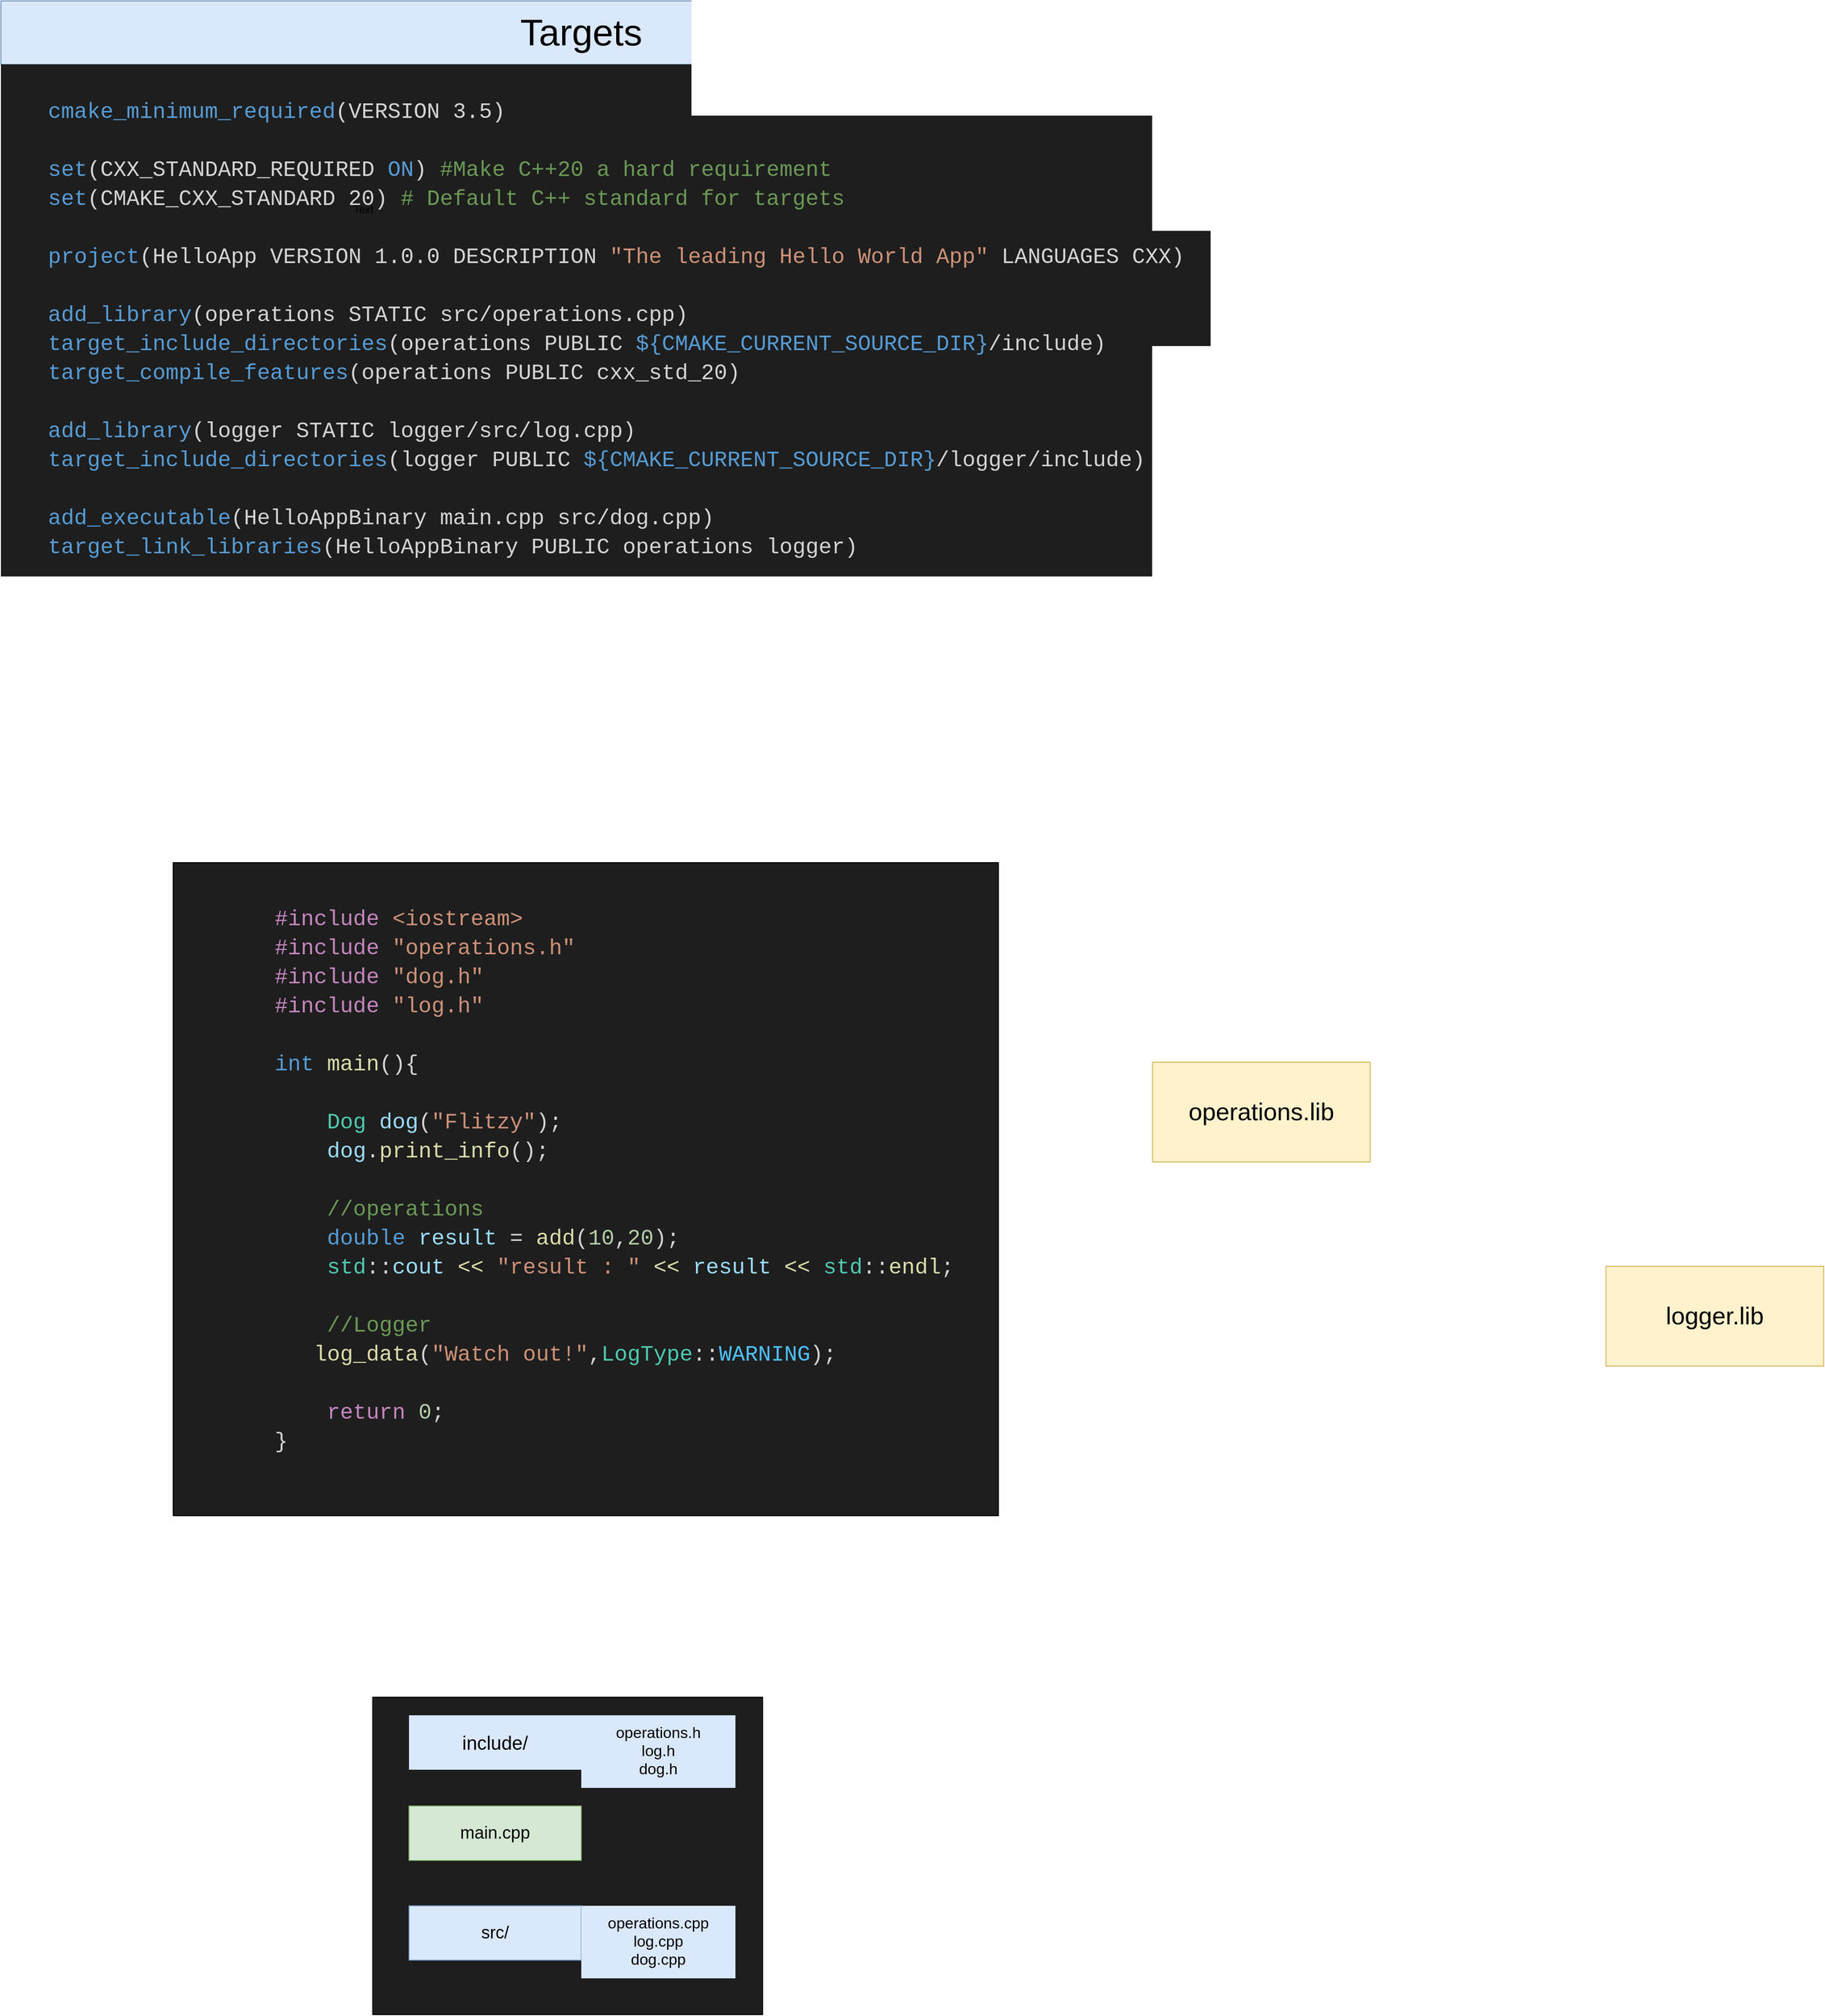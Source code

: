 <mxfile version="14.6.3" type="github">
  <diagram id="D2Kagv_ZQXwV2hKBQd58" name="Page-1">
    <mxGraphModel dx="1490" dy="609" grid="1" gridSize="10" guides="1" tooltips="1" connect="1" arrows="1" fold="1" page="1" pageScale="1" pageWidth="2339" pageHeight="3300" math="0" shadow="0">
      <root>
        <mxCell id="0" />
        <mxCell id="1" parent="0" />
        <mxCell id="JgRqBhruN-MorIZ5BhJ4-11" value="" style="rounded=0;whiteSpace=wrap;html=1;fillColor=#1e1e1e;" parent="1" vertex="1">
          <mxGeometry x="540" y="2070" width="430" height="350" as="geometry" />
        </mxCell>
        <mxCell id="JgRqBhruN-MorIZ5BhJ4-7" value="" style="rounded=0;whiteSpace=wrap;html=1;fillColor=#1e1e1e;" parent="1" vertex="1">
          <mxGeometry x="320" y="1150" width="910" height="720" as="geometry" />
        </mxCell>
        <mxCell id="JgRqBhruN-MorIZ5BhJ4-5" value="" style="rounded=0;whiteSpace=wrap;html=1;fillColor=#dae8fc;strokeColor=#6c8ebf;" parent="1" vertex="1">
          <mxGeometry x="130" y="200" width="1280" height="70" as="geometry" />
        </mxCell>
        <mxCell id="JgRqBhruN-MorIZ5BhJ4-2" value="" style="rounded=0;whiteSpace=wrap;html=1;strokeColor=none;fillColor=#1e1e1e;" parent="1" vertex="1">
          <mxGeometry x="130" y="270" width="1280" height="620" as="geometry" />
        </mxCell>
        <mxCell id="JgRqBhruN-MorIZ5BhJ4-1" value="&lt;div style=&quot;color: rgb(212, 212, 212); background-color: rgb(30, 30, 30); font-family: &amp;quot;consolas&amp;quot;, &amp;quot;courier new&amp;quot;, monospace; font-weight: normal; font-size: 24px; line-height: 32px;&quot;&gt;&lt;div&gt;&lt;span style=&quot;color: #569cd6&quot;&gt;cmake_minimum_required&lt;/span&gt;&lt;span style=&quot;color: #d4d4d4&quot;&gt;(VERSION&amp;nbsp;3.5)&lt;/span&gt;&lt;/div&gt;&lt;br&gt;&lt;div&gt;&lt;span style=&quot;color: #569cd6&quot;&gt;set&lt;/span&gt;&lt;span style=&quot;color: #d4d4d4&quot;&gt;(CXX_STANDARD_REQUIRED&amp;nbsp;&lt;/span&gt;&lt;span style=&quot;color: #569cd6&quot;&gt;ON&lt;/span&gt;&lt;span style=&quot;color: #d4d4d4&quot;&gt;)&amp;nbsp;&lt;/span&gt;&lt;span style=&quot;color: #6a9955&quot;&gt;#Make&amp;nbsp;C++20&amp;nbsp;a&amp;nbsp;hard&amp;nbsp;requirement&lt;/span&gt;&lt;/div&gt;&lt;div&gt;&lt;span style=&quot;color: #569cd6&quot;&gt;set&lt;/span&gt;&lt;span style=&quot;color: #d4d4d4&quot;&gt;(CMAKE_CXX_STANDARD&amp;nbsp;20)&amp;nbsp;&lt;/span&gt;&lt;span style=&quot;color: #6a9955&quot;&gt;#&amp;nbsp;Default&amp;nbsp;C++&amp;nbsp;standard&amp;nbsp;for&amp;nbsp;targets&lt;/span&gt;&lt;/div&gt;&lt;br&gt;&lt;div&gt;&lt;span style=&quot;color: #569cd6&quot;&gt;project&lt;/span&gt;&lt;span style=&quot;color: #d4d4d4&quot;&gt;(HelloApp&amp;nbsp;VERSION&amp;nbsp;1.0.0&amp;nbsp;DESCRIPTION&amp;nbsp;&lt;/span&gt;&lt;span style=&quot;color: #ce9178&quot;&gt;&quot;The&amp;nbsp;leading&amp;nbsp;Hello&amp;nbsp;World&amp;nbsp;App&quot;&lt;/span&gt;&lt;span style=&quot;color: #d4d4d4&quot;&gt;&amp;nbsp;LANGUAGES&amp;nbsp;CXX)&amp;nbsp;&amp;nbsp;&lt;/span&gt;&lt;/div&gt;&lt;br&gt;&lt;div&gt;&lt;span style=&quot;color: #569cd6&quot;&gt;add_library&lt;/span&gt;&lt;span style=&quot;color: #d4d4d4&quot;&gt;(operations&amp;nbsp;STATIC&amp;nbsp;src/operations.cpp)&lt;/span&gt;&lt;/div&gt;&lt;div&gt;&lt;span style=&quot;color: #569cd6&quot;&gt;target_include_directories&lt;/span&gt;&lt;span style=&quot;color: #d4d4d4&quot;&gt;(operations&amp;nbsp;PUBLIC&amp;nbsp;&lt;/span&gt;&lt;span style=&quot;color: #569cd6&quot;&gt;${CMAKE_CURRENT_SOURCE_DIR}&lt;/span&gt;&lt;span style=&quot;color: #d4d4d4&quot;&gt;/include)&lt;/span&gt;&lt;/div&gt;&lt;div&gt;&lt;span style=&quot;color: #569cd6&quot;&gt;target_compile_features&lt;/span&gt;&lt;span style=&quot;color: #d4d4d4&quot;&gt;(operations&amp;nbsp;PUBLIC&amp;nbsp;cxx_std_20)&lt;/span&gt;&lt;/div&gt;&lt;br&gt;&lt;div&gt;&lt;span style=&quot;color: #569cd6&quot;&gt;add_library&lt;/span&gt;&lt;span style=&quot;color: #d4d4d4&quot;&gt;(logger&amp;nbsp;STATIC&amp;nbsp;logger/src/log.cpp)&lt;/span&gt;&lt;/div&gt;&lt;div&gt;&lt;span style=&quot;color: #569cd6&quot;&gt;target_include_directories&lt;/span&gt;&lt;span style=&quot;color: #d4d4d4&quot;&gt;(logger&amp;nbsp;PUBLIC&amp;nbsp;&lt;/span&gt;&lt;span style=&quot;color: #569cd6&quot;&gt;${CMAKE_CURRENT_SOURCE_DIR}&lt;/span&gt;&lt;span style=&quot;color: #d4d4d4&quot;&gt;/logger/include)&lt;/span&gt;&lt;/div&gt;&lt;br&gt;&lt;div&gt;&lt;span style=&quot;color: #569cd6&quot;&gt;add_executable&lt;/span&gt;&lt;span style=&quot;color: #d4d4d4&quot;&gt;(HelloAppBinary&amp;nbsp;main.cpp&amp;nbsp;src/dog.cpp)&lt;/span&gt;&lt;/div&gt;&lt;div&gt;&lt;span style=&quot;color: #569cd6&quot;&gt;target_link_libraries&lt;/span&gt;&lt;span style=&quot;color: #d4d4d4&quot;&gt;(HelloAppBinary&amp;nbsp;PUBLIC&amp;nbsp;operations&amp;nbsp;logger)&lt;/span&gt;&lt;/div&gt;&lt;/div&gt;" style="text;whiteSpace=wrap;html=1;" parent="1" vertex="1">
          <mxGeometry x="180" y="300" width="550" height="590" as="geometry" />
        </mxCell>
        <mxCell id="JgRqBhruN-MorIZ5BhJ4-3" value="Text" style="text;html=1;strokeColor=none;fillColor=none;align=center;verticalAlign=middle;whiteSpace=wrap;rounded=0;" parent="1" vertex="1">
          <mxGeometry x="510" y="420" width="40" height="20" as="geometry" />
        </mxCell>
        <mxCell id="JgRqBhruN-MorIZ5BhJ4-4" value="&lt;font style=&quot;font-size: 41px&quot;&gt;Targets&lt;/font&gt;" style="text;html=1;strokeColor=none;fillColor=none;align=center;verticalAlign=middle;whiteSpace=wrap;rounded=0;" parent="1" vertex="1">
          <mxGeometry x="640" y="220" width="260" height="30" as="geometry" />
        </mxCell>
        <mxCell id="JgRqBhruN-MorIZ5BhJ4-6" value="&lt;div style=&quot;color: rgb(212, 212, 212); background-color: rgb(30, 30, 30); font-family: &amp;quot;consolas&amp;quot;, &amp;quot;courier new&amp;quot;, monospace; font-weight: normal; font-size: 24px; line-height: 32px;&quot;&gt;&lt;div&gt;&lt;span style=&quot;color: #c586c0&quot;&gt;#include&lt;/span&gt;&lt;span style=&quot;color: #569cd6&quot;&gt;&amp;nbsp;&lt;/span&gt;&lt;span style=&quot;color: #ce9178&quot;&gt;&amp;lt;iostream&amp;gt;&lt;/span&gt;&lt;/div&gt;&lt;div&gt;&lt;span style=&quot;color: #c586c0&quot;&gt;#include&lt;/span&gt;&lt;span style=&quot;color: #569cd6&quot;&gt;&amp;nbsp;&lt;/span&gt;&lt;span style=&quot;color: #ce9178&quot;&gt;&quot;operations.h&quot;&lt;/span&gt;&lt;/div&gt;&lt;div&gt;&lt;span style=&quot;color: #c586c0&quot;&gt;#include&lt;/span&gt;&lt;span style=&quot;color: #569cd6&quot;&gt;&amp;nbsp;&lt;/span&gt;&lt;span style=&quot;color: #ce9178&quot;&gt;&quot;dog.h&quot;&lt;/span&gt;&lt;/div&gt;&lt;div&gt;&lt;span style=&quot;color: #c586c0&quot;&gt;#include&lt;/span&gt;&lt;span style=&quot;color: #569cd6&quot;&gt;&amp;nbsp;&lt;/span&gt;&lt;span style=&quot;color: #ce9178&quot;&gt;&quot;log.h&quot;&lt;/span&gt;&lt;/div&gt;&lt;br&gt;&lt;div&gt;&lt;span style=&quot;color: #569cd6&quot;&gt;int&lt;/span&gt;&lt;span style=&quot;color: #d4d4d4&quot;&gt;&amp;nbsp;&lt;/span&gt;&lt;span style=&quot;color: #dcdcaa&quot;&gt;main&lt;/span&gt;&lt;span style=&quot;color: #d4d4d4&quot;&gt;(){&lt;/span&gt;&lt;/div&gt;&lt;br&gt;&lt;div&gt;&lt;span style=&quot;color: #d4d4d4&quot;&gt;&amp;nbsp;&amp;nbsp;&amp;nbsp;&amp;nbsp;&lt;/span&gt;&lt;span style=&quot;color: #4ec9b0&quot;&gt;Dog&lt;/span&gt;&lt;span style=&quot;color: #d4d4d4&quot;&gt;&amp;nbsp;&lt;/span&gt;&lt;span style=&quot;color: #9cdcfe&quot;&gt;dog&lt;/span&gt;&lt;span style=&quot;color: #d4d4d4&quot;&gt;(&lt;/span&gt;&lt;span style=&quot;color: #ce9178&quot;&gt;&quot;Flitzy&quot;&lt;/span&gt;&lt;span style=&quot;color: #d4d4d4&quot;&gt;);&lt;/span&gt;&lt;/div&gt;&lt;div&gt;&lt;span style=&quot;color: #d4d4d4&quot;&gt;&amp;nbsp;&amp;nbsp;&amp;nbsp;&amp;nbsp;&lt;/span&gt;&lt;span style=&quot;color: #9cdcfe&quot;&gt;dog&lt;/span&gt;&lt;span style=&quot;color: #d4d4d4&quot;&gt;.&lt;/span&gt;&lt;span style=&quot;color: #dcdcaa&quot;&gt;print_info&lt;/span&gt;&lt;span style=&quot;color: #d4d4d4&quot;&gt;();&lt;/span&gt;&lt;/div&gt;&lt;br&gt;&lt;div&gt;&lt;span style=&quot;color: #6a9955&quot;&gt;&amp;nbsp;&amp;nbsp;&amp;nbsp;&amp;nbsp;//operations&lt;/span&gt;&lt;/div&gt;&lt;div&gt;&lt;span style=&quot;color: #d4d4d4&quot;&gt;&amp;nbsp;&amp;nbsp;&amp;nbsp;&amp;nbsp;&lt;/span&gt;&lt;span style=&quot;color: #569cd6&quot;&gt;double&lt;/span&gt;&lt;span style=&quot;color: #d4d4d4&quot;&gt;&amp;nbsp;&lt;/span&gt;&lt;span style=&quot;color: #9cdcfe&quot;&gt;result&lt;/span&gt;&lt;span style=&quot;color: #d4d4d4&quot;&gt;&amp;nbsp;=&amp;nbsp;&lt;/span&gt;&lt;span style=&quot;color: #dcdcaa&quot;&gt;add&lt;/span&gt;&lt;span style=&quot;color: #d4d4d4&quot;&gt;(&lt;/span&gt;&lt;span style=&quot;color: #b5cea8&quot;&gt;10&lt;/span&gt;&lt;span style=&quot;color: #d4d4d4&quot;&gt;,&lt;/span&gt;&lt;span style=&quot;color: #b5cea8&quot;&gt;20&lt;/span&gt;&lt;span style=&quot;color: #d4d4d4&quot;&gt;);&lt;/span&gt;&lt;/div&gt;&lt;div&gt;&lt;span style=&quot;color: #d4d4d4&quot;&gt;&amp;nbsp;&amp;nbsp;&amp;nbsp;&amp;nbsp;&lt;/span&gt;&lt;span style=&quot;color: #4ec9b0&quot;&gt;std&lt;/span&gt;&lt;span style=&quot;color: #d4d4d4&quot;&gt;::&lt;/span&gt;&lt;span style=&quot;color: #9cdcfe&quot;&gt;cout&lt;/span&gt;&lt;span style=&quot;color: #d4d4d4&quot;&gt;&amp;nbsp;&lt;/span&gt;&lt;span style=&quot;color: #dcdcaa&quot;&gt;&amp;lt;&amp;lt;&lt;/span&gt;&lt;span style=&quot;color: #d4d4d4&quot;&gt;&amp;nbsp;&lt;/span&gt;&lt;span style=&quot;color: #ce9178&quot;&gt;&quot;result&amp;nbsp;:&amp;nbsp;&quot;&lt;/span&gt;&lt;span style=&quot;color: #d4d4d4&quot;&gt;&amp;nbsp;&lt;/span&gt;&lt;span style=&quot;color: #dcdcaa&quot;&gt;&amp;lt;&amp;lt;&lt;/span&gt;&lt;span style=&quot;color: #d4d4d4&quot;&gt;&amp;nbsp;&lt;/span&gt;&lt;span style=&quot;color: #9cdcfe&quot;&gt;result&lt;/span&gt;&lt;span style=&quot;color: #d4d4d4&quot;&gt;&amp;nbsp;&lt;/span&gt;&lt;span style=&quot;color: #dcdcaa&quot;&gt;&amp;lt;&amp;lt;&lt;/span&gt;&lt;span style=&quot;color: #d4d4d4&quot;&gt;&amp;nbsp;&lt;/span&gt;&lt;span style=&quot;color: #4ec9b0&quot;&gt;std&lt;/span&gt;&lt;span style=&quot;color: #d4d4d4&quot;&gt;::&lt;/span&gt;&lt;span style=&quot;color: #dcdcaa&quot;&gt;endl&lt;/span&gt;&lt;span style=&quot;color: #d4d4d4&quot;&gt;;&lt;/span&gt;&lt;/div&gt;&lt;br&gt;&lt;div&gt;&lt;span style=&quot;color: #6a9955&quot;&gt;&amp;nbsp;&amp;nbsp;&amp;nbsp;&amp;nbsp;//Logger&lt;/span&gt;&lt;/div&gt;&lt;div&gt;&lt;span style=&quot;color: #d4d4d4&quot;&gt;&amp;nbsp;&amp;nbsp;&amp;nbsp;&lt;/span&gt;&lt;span style=&quot;color: #dcdcaa&quot;&gt;log_data&lt;/span&gt;&lt;span style=&quot;color: #d4d4d4&quot;&gt;(&lt;/span&gt;&lt;span style=&quot;color: #ce9178&quot;&gt;&quot;Watch&amp;nbsp;out!&quot;&lt;/span&gt;&lt;span style=&quot;color: #d4d4d4&quot;&gt;,&lt;/span&gt;&lt;span style=&quot;color: #4ec9b0&quot;&gt;LogType&lt;/span&gt;&lt;span style=&quot;color: #d4d4d4&quot;&gt;::&lt;/span&gt;&lt;span style=&quot;color: #4fc1ff&quot;&gt;WARNING&lt;/span&gt;&lt;span style=&quot;color: #d4d4d4&quot;&gt;);&lt;/span&gt;&lt;/div&gt;&lt;br&gt;&lt;div&gt;&lt;span style=&quot;color: #d4d4d4&quot;&gt;&amp;nbsp;&amp;nbsp;&amp;nbsp;&amp;nbsp;&lt;/span&gt;&lt;span style=&quot;color: #c586c0&quot;&gt;return&lt;/span&gt;&lt;span style=&quot;color: #d4d4d4&quot;&gt;&amp;nbsp;&lt;/span&gt;&lt;span style=&quot;color: #b5cea8&quot;&gt;0&lt;/span&gt;&lt;span style=&quot;color: #d4d4d4&quot;&gt;;&lt;/span&gt;&lt;/div&gt;&lt;div&gt;&lt;span style=&quot;color: #d4d4d4&quot;&gt;}&lt;/span&gt;&lt;/div&gt;&lt;/div&gt;" style="text;whiteSpace=wrap;html=1;" parent="1" vertex="1">
          <mxGeometry x="430" y="1190" width="550" height="620" as="geometry" />
        </mxCell>
        <mxCell id="JgRqBhruN-MorIZ5BhJ4-8" value="&lt;font style=&quot;font-size: 19px&quot;&gt;main.cpp&lt;/font&gt;" style="rounded=0;whiteSpace=wrap;html=1;fillColor=#d5e8d4;strokeColor=#82b366;" parent="1" vertex="1">
          <mxGeometry x="580" y="2190" width="190" height="60" as="geometry" />
        </mxCell>
        <mxCell id="JgRqBhruN-MorIZ5BhJ4-9" value="&lt;font style=&quot;font-size: 21px&quot;&gt;include/&lt;/font&gt;" style="rounded=0;whiteSpace=wrap;html=1;fillColor=#dae8fc;strokeColor=none;" parent="1" vertex="1">
          <mxGeometry x="580" y="2090" width="190" height="60" as="geometry" />
        </mxCell>
        <mxCell id="JgRqBhruN-MorIZ5BhJ4-10" value="&lt;font style=&quot;font-size: 19px&quot;&gt;src/&lt;/font&gt;" style="rounded=0;whiteSpace=wrap;html=1;fillColor=#dae8fc;strokeColor=#6c8ebf;" parent="1" vertex="1">
          <mxGeometry x="580" y="2300" width="190" height="60" as="geometry" />
        </mxCell>
        <mxCell id="JgRqBhruN-MorIZ5BhJ4-12" value="" style="rounded=0;whiteSpace=wrap;html=1;fillColor=#dae8fc;strokeColor=none;" parent="1" vertex="1">
          <mxGeometry x="770" y="2090" width="170" height="80" as="geometry" />
        </mxCell>
        <mxCell id="JgRqBhruN-MorIZ5BhJ4-13" value="&lt;div style=&quot;font-size: 17px&quot;&gt;&lt;font style=&quot;font-size: 17px&quot;&gt;operations.h&lt;/font&gt;&lt;/div&gt;&lt;div style=&quot;font-size: 17px&quot;&gt;&lt;font style=&quot;font-size: 17px&quot;&gt;log.h&lt;/font&gt;&lt;/div&gt;&lt;div style=&quot;font-size: 17px&quot;&gt;&lt;font style=&quot;font-size: 17px&quot;&gt;dog.h&lt;/font&gt;&lt;/div&gt;&lt;div style=&quot;font-size: 17px&quot;&gt;&lt;font style=&quot;font-size: 17px&quot;&gt;&lt;br&gt;&lt;/font&gt;&lt;/div&gt;&lt;div style=&quot;font-size: 17px&quot;&gt;&lt;font style=&quot;font-size: 17px&quot;&gt;&lt;br&gt;&lt;/font&gt;&lt;/div&gt;" style="text;html=1;strokeColor=none;fillColor=none;align=center;verticalAlign=middle;whiteSpace=wrap;rounded=0;" parent="1" vertex="1">
          <mxGeometry x="790" y="2100" width="130" height="100" as="geometry" />
        </mxCell>
        <mxCell id="JgRqBhruN-MorIZ5BhJ4-14" value="" style="rounded=0;whiteSpace=wrap;html=1;fillColor=#dae8fc;strokeColor=none;" parent="1" vertex="1">
          <mxGeometry x="770" y="2300" width="170" height="80" as="geometry" />
        </mxCell>
        <mxCell id="JgRqBhruN-MorIZ5BhJ4-15" value="&lt;div style=&quot;font-size: 17px&quot;&gt;&lt;font style=&quot;font-size: 17px&quot;&gt;operations.cpp&lt;/font&gt;&lt;/div&gt;&lt;div style=&quot;font-size: 17px&quot;&gt;&lt;font style=&quot;font-size: 17px&quot;&gt;log.cpp&lt;/font&gt;&lt;/div&gt;&lt;div style=&quot;font-size: 17px&quot;&gt;&lt;font style=&quot;font-size: 17px&quot;&gt;dog.cpp&lt;/font&gt;&lt;/div&gt;&lt;div style=&quot;font-size: 17px&quot;&gt;&lt;font style=&quot;font-size: 17px&quot;&gt;&lt;br&gt;&lt;/font&gt;&lt;/div&gt;&lt;div style=&quot;font-size: 17px&quot;&gt;&lt;font style=&quot;font-size: 17px&quot;&gt;&lt;br&gt;&lt;/font&gt;&lt;/div&gt;" style="text;html=1;strokeColor=none;fillColor=none;align=center;verticalAlign=middle;whiteSpace=wrap;rounded=0;" parent="1" vertex="1">
          <mxGeometry x="790" y="2310" width="130" height="100" as="geometry" />
        </mxCell>
        <mxCell id="JgRqBhruN-MorIZ5BhJ4-16" value="&lt;font style=&quot;font-size: 27px&quot;&gt;operations.lib&lt;/font&gt;" style="rounded=0;whiteSpace=wrap;html=1;fillColor=#fff2cc;strokeColor=#d6b656;" parent="1" vertex="1">
          <mxGeometry x="1400" y="1370" width="240" height="110" as="geometry" />
        </mxCell>
        <mxCell id="JgRqBhruN-MorIZ5BhJ4-17" value="&lt;font style=&quot;font-size: 27px&quot;&gt;logger.lib&lt;/font&gt;" style="rounded=0;whiteSpace=wrap;html=1;fillColor=#fff2cc;strokeColor=#d6b656;" parent="1" vertex="1">
          <mxGeometry x="1900" y="1595" width="240" height="110" as="geometry" />
        </mxCell>
      </root>
    </mxGraphModel>
  </diagram>
</mxfile>
